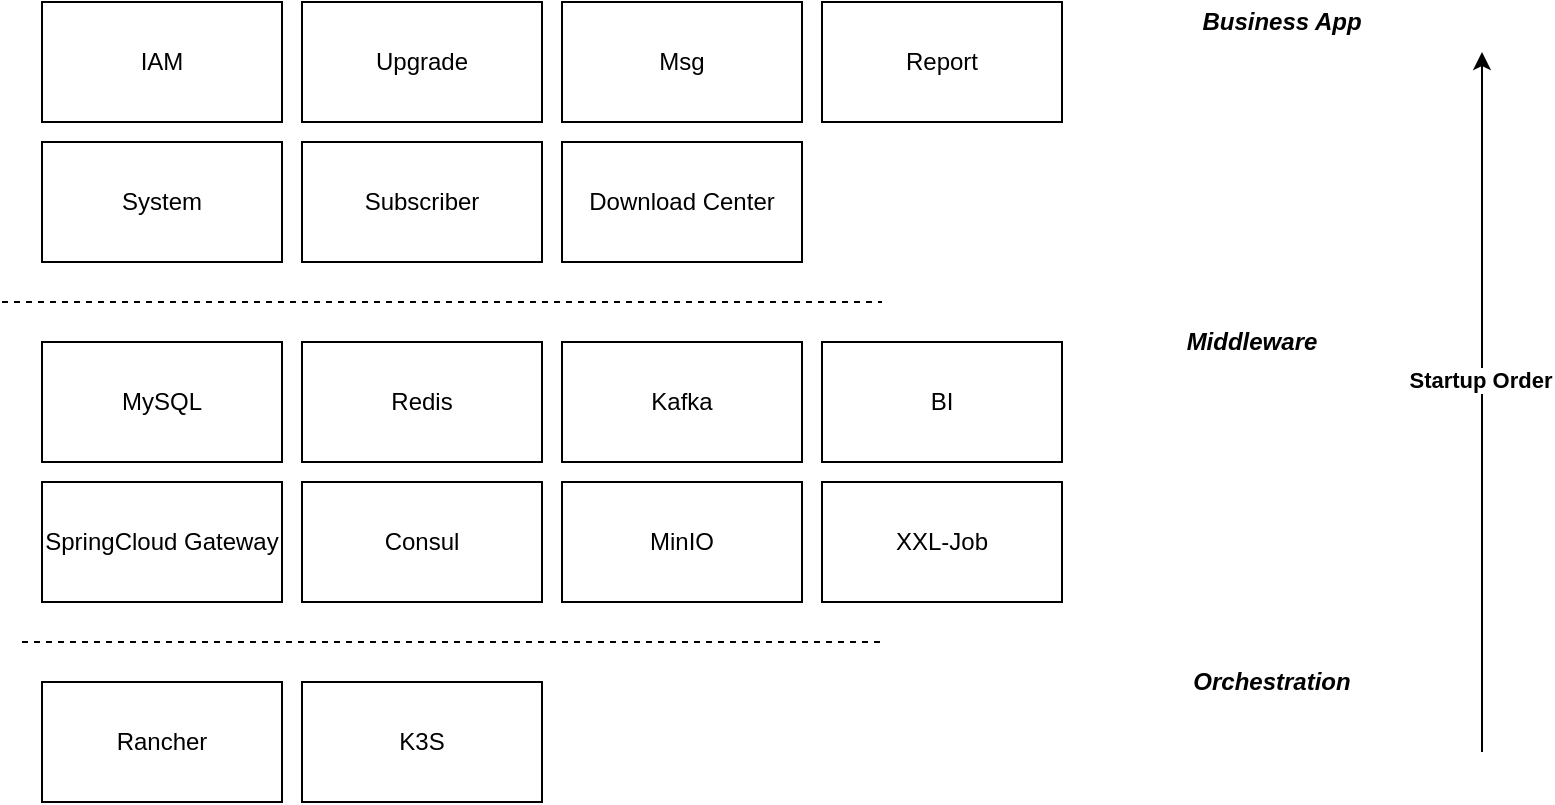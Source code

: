 <mxfile>
    <diagram id="KfypvnE8m9xCgyKcBrcm" name="第 1 页">
        <mxGraphModel dx="734" dy="734" grid="1" gridSize="10" guides="1" tooltips="1" connect="1" arrows="1" fold="1" page="1" pageScale="1" pageWidth="1654" pageHeight="1169" math="0" shadow="0">
            <root>
                <mxCell id="0"/>
                <mxCell id="1" parent="0"/>
                <mxCell id="T4Ntv8WteFEtjUYXqNdo-2" value="MySQL" style="rounded=0;whiteSpace=wrap;html=1;" parent="1" vertex="1">
                    <mxGeometry x="500" y="330" width="120" height="60" as="geometry"/>
                </mxCell>
                <mxCell id="T4Ntv8WteFEtjUYXqNdo-3" value="Redis" style="rounded=0;whiteSpace=wrap;html=1;" parent="1" vertex="1">
                    <mxGeometry x="630" y="330" width="120" height="60" as="geometry"/>
                </mxCell>
                <mxCell id="T4Ntv8WteFEtjUYXqNdo-4" value="Kafka" style="rounded=0;whiteSpace=wrap;html=1;" parent="1" vertex="1">
                    <mxGeometry x="760" y="330" width="120" height="60" as="geometry"/>
                </mxCell>
                <mxCell id="T4Ntv8WteFEtjUYXqNdo-6" value="MinIO" style="rounded=0;whiteSpace=wrap;html=1;" parent="1" vertex="1">
                    <mxGeometry x="760" y="400" width="120" height="60" as="geometry"/>
                </mxCell>
                <mxCell id="T4Ntv8WteFEtjUYXqNdo-7" value="SpringCloud Gateway" style="rounded=0;whiteSpace=wrap;html=1;" parent="1" vertex="1">
                    <mxGeometry x="500" y="400" width="120" height="60" as="geometry"/>
                </mxCell>
                <mxCell id="T4Ntv8WteFEtjUYXqNdo-11" value="Consul" style="rounded=0;whiteSpace=wrap;html=1;" parent="1" vertex="1">
                    <mxGeometry x="630" y="400" width="120" height="60" as="geometry"/>
                </mxCell>
                <mxCell id="T4Ntv8WteFEtjUYXqNdo-12" value="" style="endArrow=none;dashed=1;html=1;" parent="1" edge="1">
                    <mxGeometry width="50" height="50" relative="1" as="geometry">
                        <mxPoint x="480" y="310" as="sourcePoint"/>
                        <mxPoint x="920" y="310" as="targetPoint"/>
                    </mxGeometry>
                </mxCell>
                <mxCell id="T4Ntv8WteFEtjUYXqNdo-13" value="&lt;b&gt;&lt;i&gt;Middleware&lt;/i&gt;&lt;/b&gt;" style="text;html=1;strokeColor=none;fillColor=none;align=center;verticalAlign=middle;whiteSpace=wrap;rounded=0;" parent="1" vertex="1">
                    <mxGeometry x="1070" y="320" width="70" height="20" as="geometry"/>
                </mxCell>
                <mxCell id="T4Ntv8WteFEtjUYXqNdo-14" value="System" style="rounded=0;whiteSpace=wrap;html=1;" parent="1" vertex="1">
                    <mxGeometry x="500" y="230" width="120" height="60" as="geometry"/>
                </mxCell>
                <mxCell id="T4Ntv8WteFEtjUYXqNdo-15" value="Subscriber" style="rounded=0;whiteSpace=wrap;html=1;" parent="1" vertex="1">
                    <mxGeometry x="630" y="230" width="120" height="60" as="geometry"/>
                </mxCell>
                <mxCell id="T4Ntv8WteFEtjUYXqNdo-16" value="Upgrade" style="rounded=0;whiteSpace=wrap;html=1;" parent="1" vertex="1">
                    <mxGeometry x="630" y="160" width="120" height="60" as="geometry"/>
                </mxCell>
                <mxCell id="T4Ntv8WteFEtjUYXqNdo-17" value="Download Center" style="rounded=0;whiteSpace=wrap;html=1;" parent="1" vertex="1">
                    <mxGeometry x="760" y="230" width="120" height="60" as="geometry"/>
                </mxCell>
                <mxCell id="T4Ntv8WteFEtjUYXqNdo-19" value="Msg" style="rounded=0;whiteSpace=wrap;html=1;" parent="1" vertex="1">
                    <mxGeometry x="760" y="160" width="120" height="60" as="geometry"/>
                </mxCell>
                <mxCell id="T4Ntv8WteFEtjUYXqNdo-22" value="IAM" style="rounded=0;whiteSpace=wrap;html=1;" parent="1" vertex="1">
                    <mxGeometry x="500" y="160" width="120" height="60" as="geometry"/>
                </mxCell>
                <mxCell id="T4Ntv8WteFEtjUYXqNdo-23" value="" style="endArrow=none;dashed=1;html=1;" parent="1" edge="1">
                    <mxGeometry width="50" height="50" relative="1" as="geometry">
                        <mxPoint x="490" y="480" as="sourcePoint"/>
                        <mxPoint x="920" y="480" as="targetPoint"/>
                    </mxGeometry>
                </mxCell>
                <mxCell id="T4Ntv8WteFEtjUYXqNdo-24" value="&lt;b&gt;&lt;i&gt;Business App&lt;/i&gt;&lt;/b&gt;" style="text;html=1;strokeColor=none;fillColor=none;align=center;verticalAlign=middle;whiteSpace=wrap;rounded=0;" parent="1" vertex="1">
                    <mxGeometry x="1070" y="160" width="100" height="20" as="geometry"/>
                </mxCell>
                <mxCell id="T4Ntv8WteFEtjUYXqNdo-26" value="Rancher" style="rounded=0;whiteSpace=wrap;html=1;" parent="1" vertex="1">
                    <mxGeometry x="500" y="500" width="120" height="60" as="geometry"/>
                </mxCell>
                <mxCell id="T4Ntv8WteFEtjUYXqNdo-27" value="K3S" style="rounded=0;whiteSpace=wrap;html=1;" parent="1" vertex="1">
                    <mxGeometry x="630" y="500" width="120" height="60" as="geometry"/>
                </mxCell>
                <mxCell id="T4Ntv8WteFEtjUYXqNdo-28" value="&lt;b&gt;&lt;i&gt;Orchestration&lt;/i&gt;&lt;/b&gt;" style="text;html=1;strokeColor=none;fillColor=none;align=center;verticalAlign=middle;whiteSpace=wrap;rounded=0;" parent="1" vertex="1">
                    <mxGeometry x="1080" y="490" width="70" height="20" as="geometry"/>
                </mxCell>
                <mxCell id="T4Ntv8WteFEtjUYXqNdo-30" value="" style="endArrow=classic;html=1;" parent="1" edge="1">
                    <mxGeometry width="50" height="50" relative="1" as="geometry">
                        <mxPoint x="1220" y="535" as="sourcePoint"/>
                        <mxPoint x="1220" y="185" as="targetPoint"/>
                    </mxGeometry>
                </mxCell>
                <mxCell id="T4Ntv8WteFEtjUYXqNdo-34" value="&lt;b&gt;Startup Order&lt;/b&gt;" style="edgeLabel;html=1;align=center;verticalAlign=middle;resizable=0;points=[];" parent="T4Ntv8WteFEtjUYXqNdo-30" vertex="1" connectable="0">
                    <mxGeometry x="0.063" y="1" relative="1" as="geometry">
                        <mxPoint as="offset"/>
                    </mxGeometry>
                </mxCell>
                <mxCell id="2" value="XXL-Job" style="rounded=0;whiteSpace=wrap;html=1;" vertex="1" parent="1">
                    <mxGeometry x="890" y="400" width="120" height="60" as="geometry"/>
                </mxCell>
                <mxCell id="3" value="BI" style="rounded=0;whiteSpace=wrap;html=1;" vertex="1" parent="1">
                    <mxGeometry x="890" y="330" width="120" height="60" as="geometry"/>
                </mxCell>
                <mxCell id="4" value="Report" style="rounded=0;whiteSpace=wrap;html=1;" vertex="1" parent="1">
                    <mxGeometry x="890" y="160" width="120" height="60" as="geometry"/>
                </mxCell>
            </root>
        </mxGraphModel>
    </diagram>
</mxfile>